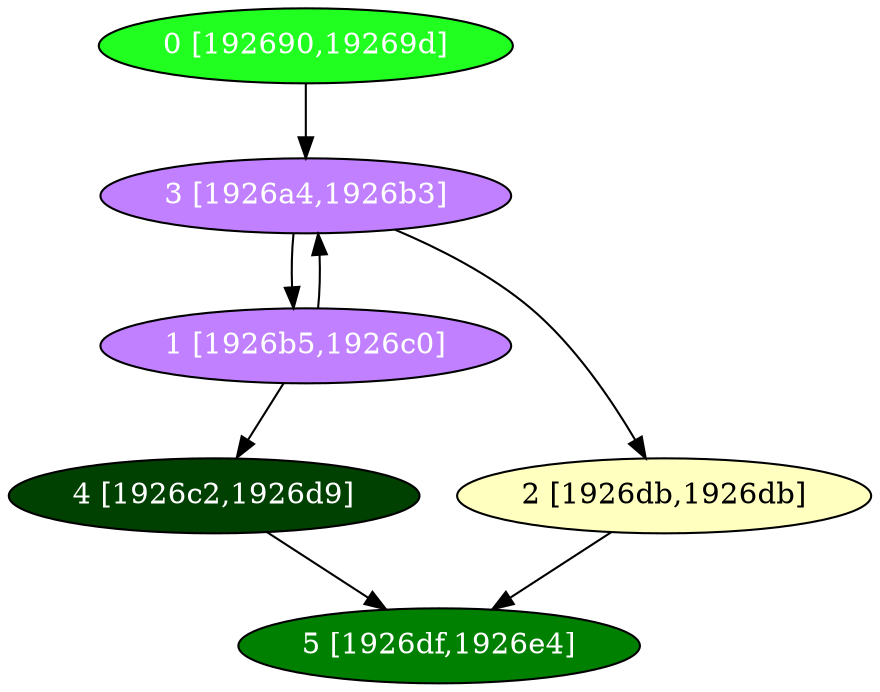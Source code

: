 diGraph libnss3{
	libnss3_0  [style=filled fillcolor="#20FF20" fontcolor="#ffffff" shape=oval label="0 [192690,19269d]"]
	libnss3_1  [style=filled fillcolor="#C080FF" fontcolor="#ffffff" shape=oval label="1 [1926b5,1926c0]"]
	libnss3_2  [style=filled fillcolor="#FFFFC0" fontcolor="#000000" shape=oval label="2 [1926db,1926db]"]
	libnss3_3  [style=filled fillcolor="#C080FF" fontcolor="#ffffff" shape=oval label="3 [1926a4,1926b3]"]
	libnss3_4  [style=filled fillcolor="#004000" fontcolor="#ffffff" shape=oval label="4 [1926c2,1926d9]"]
	libnss3_5  [style=filled fillcolor="#008000" fontcolor="#ffffff" shape=oval label="5 [1926df,1926e4]"]

	libnss3_0 -> libnss3_3
	libnss3_1 -> libnss3_3
	libnss3_1 -> libnss3_4
	libnss3_2 -> libnss3_5
	libnss3_3 -> libnss3_1
	libnss3_3 -> libnss3_2
	libnss3_4 -> libnss3_5
}